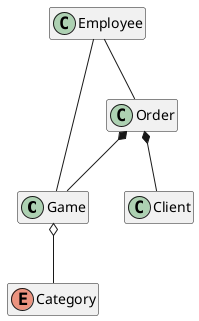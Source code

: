 @startuml

class Game
enum Category
class Employee
class Client
class Order

hide Game methods
hide Game fields

hide Employee methods
hide Employee fields

hide Category methods
hide Category fields

hide Client methods
hide Client fields

hide Order methods
hide Order fields

Order *-- Game
Employee -- Game
Employee -- Order
Game o--Category
Order *-- Client

@enduml